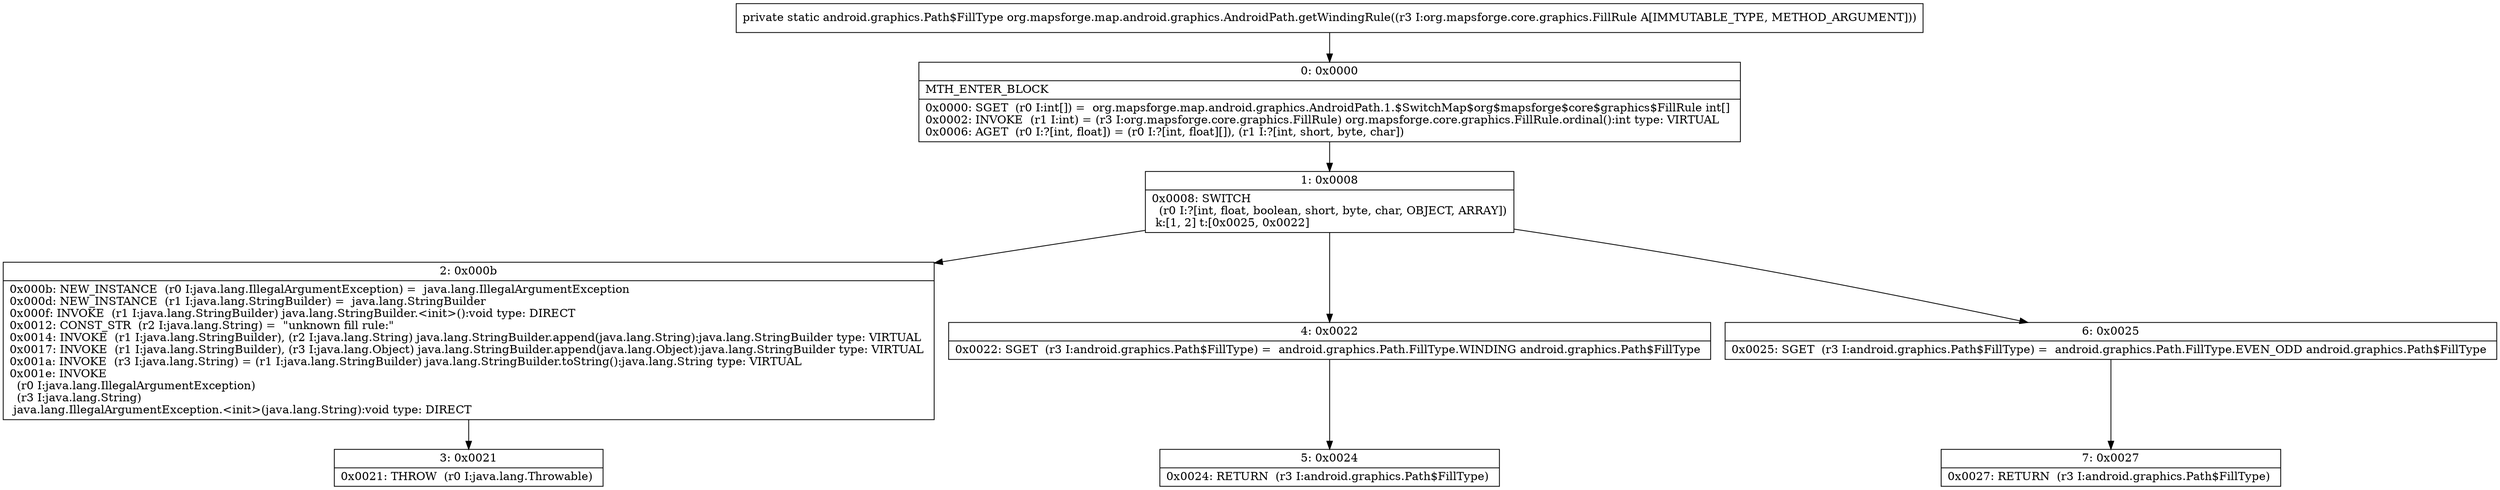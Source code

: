 digraph "CFG fororg.mapsforge.map.android.graphics.AndroidPath.getWindingRule(Lorg\/mapsforge\/core\/graphics\/FillRule;)Landroid\/graphics\/Path$FillType;" {
Node_0 [shape=record,label="{0\:\ 0x0000|MTH_ENTER_BLOCK\l|0x0000: SGET  (r0 I:int[]) =  org.mapsforge.map.android.graphics.AndroidPath.1.$SwitchMap$org$mapsforge$core$graphics$FillRule int[] \l0x0002: INVOKE  (r1 I:int) = (r3 I:org.mapsforge.core.graphics.FillRule) org.mapsforge.core.graphics.FillRule.ordinal():int type: VIRTUAL \l0x0006: AGET  (r0 I:?[int, float]) = (r0 I:?[int, float][]), (r1 I:?[int, short, byte, char]) \l}"];
Node_1 [shape=record,label="{1\:\ 0x0008|0x0008: SWITCH  \l  (r0 I:?[int, float, boolean, short, byte, char, OBJECT, ARRAY])\l k:[1, 2] t:[0x0025, 0x0022] \l}"];
Node_2 [shape=record,label="{2\:\ 0x000b|0x000b: NEW_INSTANCE  (r0 I:java.lang.IllegalArgumentException) =  java.lang.IllegalArgumentException \l0x000d: NEW_INSTANCE  (r1 I:java.lang.StringBuilder) =  java.lang.StringBuilder \l0x000f: INVOKE  (r1 I:java.lang.StringBuilder) java.lang.StringBuilder.\<init\>():void type: DIRECT \l0x0012: CONST_STR  (r2 I:java.lang.String) =  \"unknown fill rule:\" \l0x0014: INVOKE  (r1 I:java.lang.StringBuilder), (r2 I:java.lang.String) java.lang.StringBuilder.append(java.lang.String):java.lang.StringBuilder type: VIRTUAL \l0x0017: INVOKE  (r1 I:java.lang.StringBuilder), (r3 I:java.lang.Object) java.lang.StringBuilder.append(java.lang.Object):java.lang.StringBuilder type: VIRTUAL \l0x001a: INVOKE  (r3 I:java.lang.String) = (r1 I:java.lang.StringBuilder) java.lang.StringBuilder.toString():java.lang.String type: VIRTUAL \l0x001e: INVOKE  \l  (r0 I:java.lang.IllegalArgumentException)\l  (r3 I:java.lang.String)\l java.lang.IllegalArgumentException.\<init\>(java.lang.String):void type: DIRECT \l}"];
Node_3 [shape=record,label="{3\:\ 0x0021|0x0021: THROW  (r0 I:java.lang.Throwable) \l}"];
Node_4 [shape=record,label="{4\:\ 0x0022|0x0022: SGET  (r3 I:android.graphics.Path$FillType) =  android.graphics.Path.FillType.WINDING android.graphics.Path$FillType \l}"];
Node_5 [shape=record,label="{5\:\ 0x0024|0x0024: RETURN  (r3 I:android.graphics.Path$FillType) \l}"];
Node_6 [shape=record,label="{6\:\ 0x0025|0x0025: SGET  (r3 I:android.graphics.Path$FillType) =  android.graphics.Path.FillType.EVEN_ODD android.graphics.Path$FillType \l}"];
Node_7 [shape=record,label="{7\:\ 0x0027|0x0027: RETURN  (r3 I:android.graphics.Path$FillType) \l}"];
MethodNode[shape=record,label="{private static android.graphics.Path$FillType org.mapsforge.map.android.graphics.AndroidPath.getWindingRule((r3 I:org.mapsforge.core.graphics.FillRule A[IMMUTABLE_TYPE, METHOD_ARGUMENT])) }"];
MethodNode -> Node_0;
Node_0 -> Node_1;
Node_1 -> Node_2;
Node_1 -> Node_4;
Node_1 -> Node_6;
Node_2 -> Node_3;
Node_4 -> Node_5;
Node_6 -> Node_7;
}

